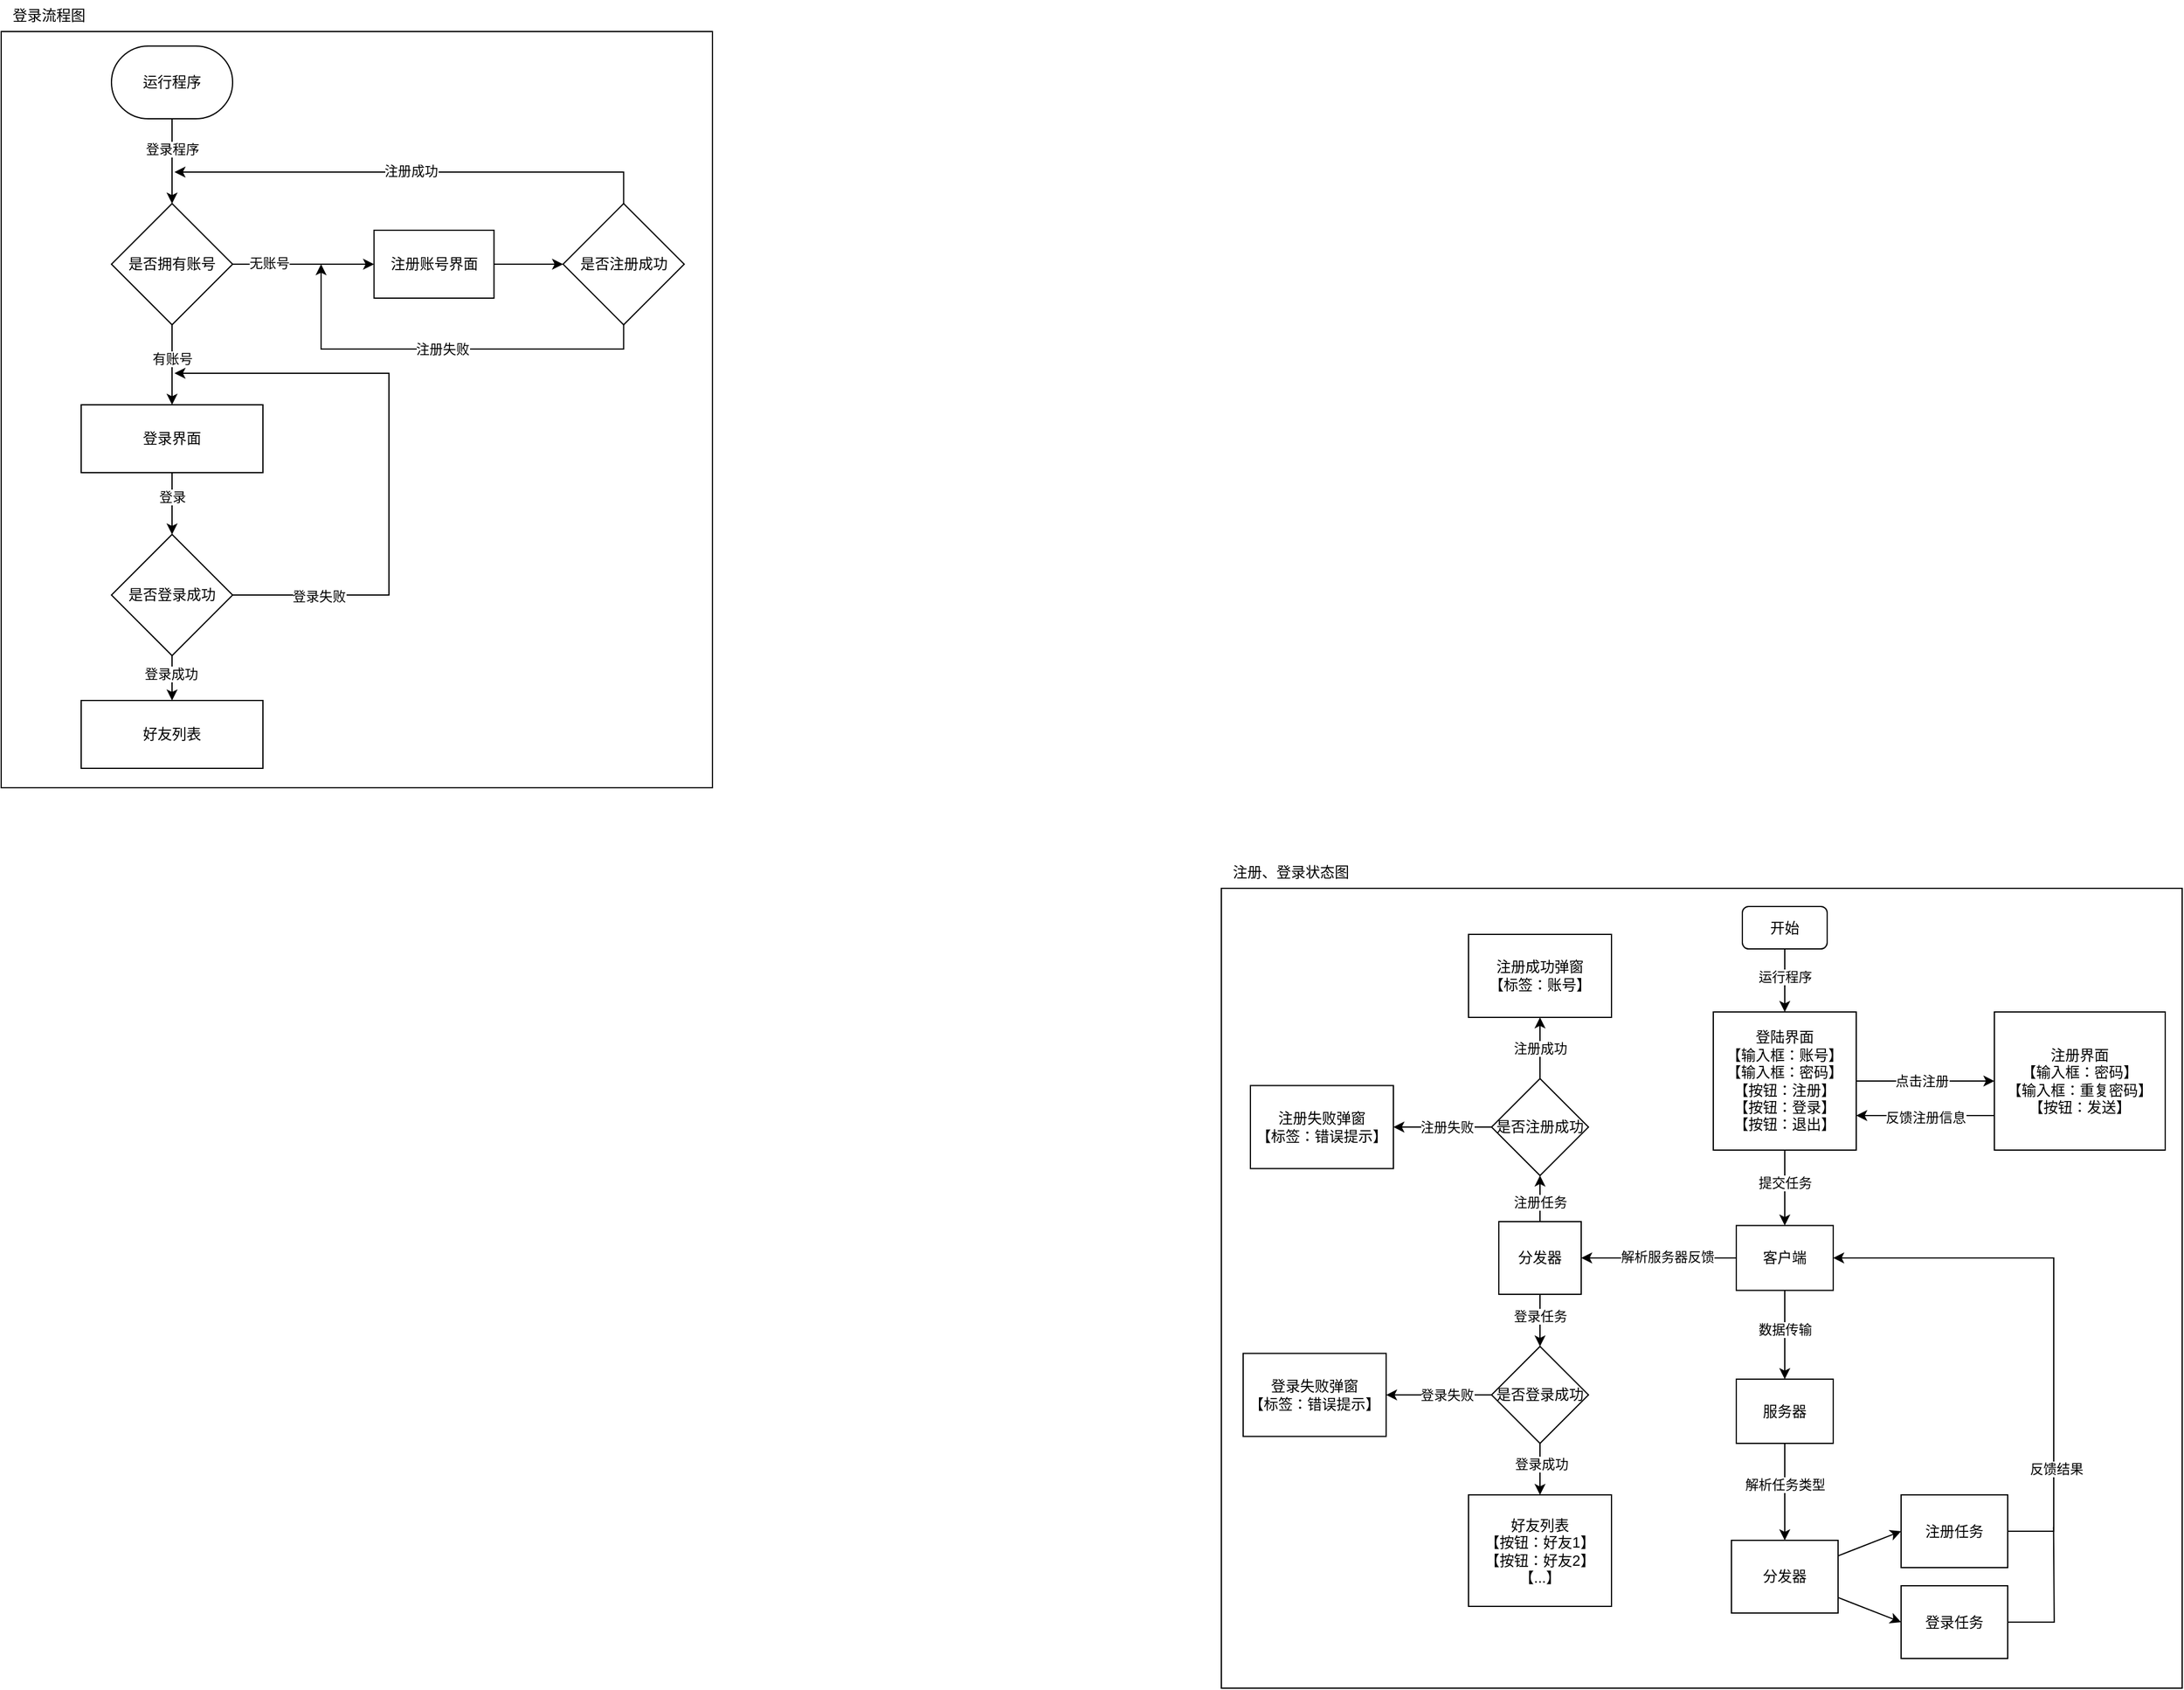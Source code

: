 <mxfile version="21.3.7" type="device">
  <diagram name="第 1 页" id="-pcc7TSKQSY1ZnjjxjJM">
    <mxGraphModel dx="2260" dy="1447" grid="0" gridSize="10" guides="1" tooltips="1" connect="1" arrows="1" fold="1" page="1" pageScale="1" pageWidth="1169" pageHeight="1654" math="0" shadow="0">
      <root>
        <mxCell id="0" />
        <mxCell id="1" parent="0" />
        <mxCell id="OYshVmjoTjNwrXOUMwYQ-70" value="&amp;nbsp;" style="rounded=0;whiteSpace=wrap;html=1;" parent="1" vertex="1">
          <mxGeometry x="1283" y="815" width="793" height="660" as="geometry" />
        </mxCell>
        <mxCell id="OYshVmjoTjNwrXOUMwYQ-69" value="注册、登录状态图" style="text;html=1;align=center;verticalAlign=middle;resizable=0;points=[];autosize=1;strokeColor=none;fillColor=none;" parent="1" vertex="1">
          <mxGeometry x="1283" y="789" width="114" height="26" as="geometry" />
        </mxCell>
        <mxCell id="OYshVmjoTjNwrXOUMwYQ-2" value="开始" style="rounded=1;whiteSpace=wrap;html=1;" parent="1" vertex="1">
          <mxGeometry x="1713" y="830" width="70" height="35" as="geometry" />
        </mxCell>
        <mxCell id="OYshVmjoTjNwrXOUMwYQ-3" value="登陆界面&lt;br&gt;【输入框：账号】&lt;br&gt;【输入框：密码】&lt;br&gt;【按钮：注册】&lt;br&gt;【按钮：登录】&lt;br&gt;【按钮：退出】" style="rounded=0;whiteSpace=wrap;html=1;" parent="1" vertex="1">
          <mxGeometry x="1689" y="917" width="118" height="114" as="geometry" />
        </mxCell>
        <mxCell id="OYshVmjoTjNwrXOUMwYQ-5" value="" style="edgeStyle=orthogonalEdgeStyle;rounded=0;orthogonalLoop=1;jettySize=auto;html=1;" parent="1" source="OYshVmjoTjNwrXOUMwYQ-2" target="OYshVmjoTjNwrXOUMwYQ-3" edge="1">
          <mxGeometry relative="1" as="geometry" />
        </mxCell>
        <mxCell id="OYshVmjoTjNwrXOUMwYQ-6" value="运行程序" style="edgeLabel;html=1;align=center;verticalAlign=middle;resizable=0;points=[];" parent="OYshVmjoTjNwrXOUMwYQ-5" vertex="1" connectable="0">
          <mxGeometry x="0.194" y="1" relative="1" as="geometry">
            <mxPoint x="-1" y="-8" as="offset" />
          </mxGeometry>
        </mxCell>
        <mxCell id="OYshVmjoTjNwrXOUMwYQ-39" style="edgeStyle=orthogonalEdgeStyle;rounded=0;orthogonalLoop=1;jettySize=auto;html=1;entryX=1;entryY=0.75;entryDx=0;entryDy=0;exitX=0;exitY=0.75;exitDx=0;exitDy=0;" parent="1" source="OYshVmjoTjNwrXOUMwYQ-4" target="OYshVmjoTjNwrXOUMwYQ-3" edge="1">
          <mxGeometry relative="1" as="geometry" />
        </mxCell>
        <mxCell id="OYshVmjoTjNwrXOUMwYQ-40" value="反馈注册信息" style="edgeLabel;html=1;align=center;verticalAlign=middle;resizable=0;points=[];" parent="OYshVmjoTjNwrXOUMwYQ-39" vertex="1" connectable="0">
          <mxGeometry x="0.299" relative="1" as="geometry">
            <mxPoint x="17" y="1" as="offset" />
          </mxGeometry>
        </mxCell>
        <mxCell id="OYshVmjoTjNwrXOUMwYQ-4" value="注册界面&lt;br&gt;【输入框：密码】&lt;br&gt;【输入框：重复密码】&lt;br&gt;【按钮：发送】" style="rounded=0;whiteSpace=wrap;html=1;" parent="1" vertex="1">
          <mxGeometry x="1921" y="917" width="141" height="114" as="geometry" />
        </mxCell>
        <mxCell id="OYshVmjoTjNwrXOUMwYQ-7" value="" style="edgeStyle=orthogonalEdgeStyle;rounded=0;orthogonalLoop=1;jettySize=auto;html=1;" parent="1" source="OYshVmjoTjNwrXOUMwYQ-3" target="OYshVmjoTjNwrXOUMwYQ-4" edge="1">
          <mxGeometry relative="1" as="geometry" />
        </mxCell>
        <mxCell id="OYshVmjoTjNwrXOUMwYQ-8" value="点击注册" style="edgeLabel;html=1;align=center;verticalAlign=middle;resizable=0;points=[];" parent="OYshVmjoTjNwrXOUMwYQ-7" vertex="1" connectable="0">
          <mxGeometry x="-0.188" y="1" relative="1" as="geometry">
            <mxPoint x="7" y="1" as="offset" />
          </mxGeometry>
        </mxCell>
        <mxCell id="OYshVmjoTjNwrXOUMwYQ-15" value="好友列表&lt;br&gt;【按钮：好友1】&lt;br&gt;【按钮：好友2】&lt;br&gt;【...】&lt;br&gt;" style="rounded=0;whiteSpace=wrap;html=1;" parent="1" vertex="1">
          <mxGeometry x="1487" y="1315.5" width="118" height="92" as="geometry" />
        </mxCell>
        <mxCell id="OYshVmjoTjNwrXOUMwYQ-21" value="客户端" style="rounded=0;whiteSpace=wrap;html=1;" parent="1" vertex="1">
          <mxGeometry x="1708" y="1093.25" width="80" height="53.5" as="geometry" />
        </mxCell>
        <mxCell id="OYshVmjoTjNwrXOUMwYQ-17" value="" style="rounded=0;orthogonalLoop=1;jettySize=auto;html=1;exitX=0.5;exitY=1;exitDx=0;exitDy=0;entryX=0.5;entryY=0;entryDx=0;entryDy=0;" parent="1" source="OYshVmjoTjNwrXOUMwYQ-3" target="OYshVmjoTjNwrXOUMwYQ-21" edge="1">
          <mxGeometry relative="1" as="geometry" />
        </mxCell>
        <mxCell id="OYshVmjoTjNwrXOUMwYQ-18" value="提交任务" style="edgeLabel;html=1;align=center;verticalAlign=middle;resizable=0;points=[];" parent="OYshVmjoTjNwrXOUMwYQ-17" vertex="1" connectable="0">
          <mxGeometry x="-0.235" y="1" relative="1" as="geometry">
            <mxPoint x="-1" y="3" as="offset" />
          </mxGeometry>
        </mxCell>
        <mxCell id="OYshVmjoTjNwrXOUMwYQ-22" value="服务器" style="rounded=0;whiteSpace=wrap;html=1;" parent="1" vertex="1">
          <mxGeometry x="1708" y="1220" width="80" height="53" as="geometry" />
        </mxCell>
        <mxCell id="OYshVmjoTjNwrXOUMwYQ-23" value="" style="edgeStyle=orthogonalEdgeStyle;rounded=0;orthogonalLoop=1;jettySize=auto;html=1;" parent="1" source="OYshVmjoTjNwrXOUMwYQ-21" target="OYshVmjoTjNwrXOUMwYQ-22" edge="1">
          <mxGeometry relative="1" as="geometry" />
        </mxCell>
        <mxCell id="OYshVmjoTjNwrXOUMwYQ-24" value="数据传输" style="edgeLabel;html=1;align=center;verticalAlign=middle;resizable=0;points=[];" parent="OYshVmjoTjNwrXOUMwYQ-23" vertex="1" connectable="0">
          <mxGeometry x="-0.123" relative="1" as="geometry">
            <mxPoint as="offset" />
          </mxGeometry>
        </mxCell>
        <mxCell id="OYshVmjoTjNwrXOUMwYQ-25" value="分发器" style="rounded=0;whiteSpace=wrap;html=1;" parent="1" vertex="1">
          <mxGeometry x="1704" y="1353" width="88" height="60" as="geometry" />
        </mxCell>
        <mxCell id="OYshVmjoTjNwrXOUMwYQ-26" value="" style="edgeStyle=orthogonalEdgeStyle;rounded=0;orthogonalLoop=1;jettySize=auto;html=1;" parent="1" source="OYshVmjoTjNwrXOUMwYQ-22" target="OYshVmjoTjNwrXOUMwYQ-25" edge="1">
          <mxGeometry relative="1" as="geometry" />
        </mxCell>
        <mxCell id="OYshVmjoTjNwrXOUMwYQ-27" value="解析任务类型" style="edgeLabel;html=1;align=center;verticalAlign=middle;resizable=0;points=[];" parent="OYshVmjoTjNwrXOUMwYQ-26" vertex="1" connectable="0">
          <mxGeometry x="-0.152" relative="1" as="geometry">
            <mxPoint as="offset" />
          </mxGeometry>
        </mxCell>
        <mxCell id="OYshVmjoTjNwrXOUMwYQ-34" style="edgeStyle=orthogonalEdgeStyle;rounded=0;orthogonalLoop=1;jettySize=auto;html=1;entryX=1;entryY=0.5;entryDx=0;entryDy=0;" parent="1" source="OYshVmjoTjNwrXOUMwYQ-28" target="OYshVmjoTjNwrXOUMwYQ-21" edge="1">
          <mxGeometry relative="1" as="geometry">
            <mxPoint x="1970" y="1115" as="targetPoint" />
            <Array as="points">
              <mxPoint x="1970" y="1346" />
              <mxPoint x="1970" y="1120" />
            </Array>
          </mxGeometry>
        </mxCell>
        <mxCell id="OYshVmjoTjNwrXOUMwYQ-37" value="反馈结果" style="edgeLabel;html=1;align=center;verticalAlign=middle;resizable=0;points=[];" parent="OYshVmjoTjNwrXOUMwYQ-34" vertex="1" connectable="0">
          <mxGeometry x="-0.026" relative="1" as="geometry">
            <mxPoint x="2" y="127" as="offset" />
          </mxGeometry>
        </mxCell>
        <mxCell id="OYshVmjoTjNwrXOUMwYQ-28" value="注册任务" style="rounded=0;whiteSpace=wrap;html=1;" parent="1" vertex="1">
          <mxGeometry x="1844" y="1315.5" width="88" height="60" as="geometry" />
        </mxCell>
        <mxCell id="OYshVmjoTjNwrXOUMwYQ-32" style="rounded=0;orthogonalLoop=1;jettySize=auto;html=1;entryX=0;entryY=0.5;entryDx=0;entryDy=0;" parent="1" source="OYshVmjoTjNwrXOUMwYQ-25" target="OYshVmjoTjNwrXOUMwYQ-28" edge="1">
          <mxGeometry relative="1" as="geometry" />
        </mxCell>
        <mxCell id="OYshVmjoTjNwrXOUMwYQ-35" style="edgeStyle=orthogonalEdgeStyle;rounded=0;orthogonalLoop=1;jettySize=auto;html=1;endArrow=none;endFill=0;" parent="1" source="OYshVmjoTjNwrXOUMwYQ-29" edge="1">
          <mxGeometry relative="1" as="geometry">
            <mxPoint x="1969.857" y="1342" as="targetPoint" />
          </mxGeometry>
        </mxCell>
        <mxCell id="OYshVmjoTjNwrXOUMwYQ-29" value="登录任务" style="rounded=0;whiteSpace=wrap;html=1;" parent="1" vertex="1">
          <mxGeometry x="1844" y="1390.5" width="88" height="60" as="geometry" />
        </mxCell>
        <mxCell id="OYshVmjoTjNwrXOUMwYQ-33" style="rounded=0;orthogonalLoop=1;jettySize=auto;html=1;entryX=0;entryY=0.5;entryDx=0;entryDy=0;" parent="1" source="OYshVmjoTjNwrXOUMwYQ-25" target="OYshVmjoTjNwrXOUMwYQ-29" edge="1">
          <mxGeometry relative="1" as="geometry" />
        </mxCell>
        <mxCell id="OYshVmjoTjNwrXOUMwYQ-41" value="分发器" style="rounded=0;whiteSpace=wrap;html=1;" parent="1" vertex="1">
          <mxGeometry x="1512" y="1090" width="68" height="60" as="geometry" />
        </mxCell>
        <mxCell id="OYshVmjoTjNwrXOUMwYQ-42" value="" style="edgeStyle=orthogonalEdgeStyle;rounded=0;orthogonalLoop=1;jettySize=auto;html=1;" parent="1" source="OYshVmjoTjNwrXOUMwYQ-21" target="OYshVmjoTjNwrXOUMwYQ-41" edge="1">
          <mxGeometry relative="1" as="geometry" />
        </mxCell>
        <mxCell id="OYshVmjoTjNwrXOUMwYQ-43" value="解析服务器反馈" style="edgeLabel;html=1;align=center;verticalAlign=middle;resizable=0;points=[];" parent="OYshVmjoTjNwrXOUMwYQ-42" vertex="1" connectable="0">
          <mxGeometry x="-0.102" y="-1" relative="1" as="geometry">
            <mxPoint as="offset" />
          </mxGeometry>
        </mxCell>
        <mxCell id="OYshVmjoTjNwrXOUMwYQ-44" value="注册成功弹窗&lt;br&gt;【标签：账号】" style="rounded=0;whiteSpace=wrap;html=1;" parent="1" vertex="1">
          <mxGeometry x="1487" y="853" width="118" height="68.5" as="geometry" />
        </mxCell>
        <mxCell id="OYshVmjoTjNwrXOUMwYQ-45" value="注册失败弹窗&lt;br&gt;【标签：错误提示】" style="rounded=0;whiteSpace=wrap;html=1;" parent="1" vertex="1">
          <mxGeometry x="1307" y="977.75" width="118" height="68.5" as="geometry" />
        </mxCell>
        <mxCell id="OYshVmjoTjNwrXOUMwYQ-49" value="注册成功" style="edgeStyle=orthogonalEdgeStyle;rounded=0;orthogonalLoop=1;jettySize=auto;html=1;exitX=0.5;exitY=0;exitDx=0;exitDy=0;" parent="1" source="OYshVmjoTjNwrXOUMwYQ-65" target="OYshVmjoTjNwrXOUMwYQ-44" edge="1">
          <mxGeometry relative="1" as="geometry" />
        </mxCell>
        <mxCell id="OYshVmjoTjNwrXOUMwYQ-50" style="edgeStyle=orthogonalEdgeStyle;rounded=0;orthogonalLoop=1;jettySize=auto;html=1;entryX=1;entryY=0.5;entryDx=0;entryDy=0;exitX=0;exitY=0.5;exitDx=0;exitDy=0;" parent="1" source="OYshVmjoTjNwrXOUMwYQ-65" target="OYshVmjoTjNwrXOUMwYQ-45" edge="1">
          <mxGeometry relative="1" as="geometry" />
        </mxCell>
        <mxCell id="OYshVmjoTjNwrXOUMwYQ-51" value="注册失败" style="edgeLabel;html=1;align=center;verticalAlign=middle;resizable=0;points=[];" parent="OYshVmjoTjNwrXOUMwYQ-50" vertex="1" connectable="0">
          <mxGeometry x="-0.578" y="1" relative="1" as="geometry">
            <mxPoint x="-20" y="-1" as="offset" />
          </mxGeometry>
        </mxCell>
        <mxCell id="OYshVmjoTjNwrXOUMwYQ-54" value="登录失败弹窗&lt;br&gt;【标签：错误提示】" style="rounded=0;whiteSpace=wrap;html=1;" parent="1" vertex="1">
          <mxGeometry x="1301" y="1198.75" width="118" height="68.5" as="geometry" />
        </mxCell>
        <mxCell id="OYshVmjoTjNwrXOUMwYQ-60" value="" style="edgeStyle=orthogonalEdgeStyle;rounded=0;orthogonalLoop=1;jettySize=auto;html=1;" parent="1" source="OYshVmjoTjNwrXOUMwYQ-55" target="OYshVmjoTjNwrXOUMwYQ-15" edge="1">
          <mxGeometry relative="1" as="geometry" />
        </mxCell>
        <mxCell id="OYshVmjoTjNwrXOUMwYQ-61" value="登录成功" style="edgeLabel;html=1;align=center;verticalAlign=middle;resizable=0;points=[];" parent="OYshVmjoTjNwrXOUMwYQ-60" vertex="1" connectable="0">
          <mxGeometry x="-0.209" y="1" relative="1" as="geometry">
            <mxPoint as="offset" />
          </mxGeometry>
        </mxCell>
        <mxCell id="OYshVmjoTjNwrXOUMwYQ-62" value="" style="edgeStyle=orthogonalEdgeStyle;rounded=0;orthogonalLoop=1;jettySize=auto;html=1;" parent="1" source="OYshVmjoTjNwrXOUMwYQ-55" target="OYshVmjoTjNwrXOUMwYQ-54" edge="1">
          <mxGeometry relative="1" as="geometry" />
        </mxCell>
        <mxCell id="OYshVmjoTjNwrXOUMwYQ-63" value="登录失败" style="edgeLabel;html=1;align=center;verticalAlign=middle;resizable=0;points=[];" parent="OYshVmjoTjNwrXOUMwYQ-62" vertex="1" connectable="0">
          <mxGeometry x="-0.15" relative="1" as="geometry">
            <mxPoint as="offset" />
          </mxGeometry>
        </mxCell>
        <mxCell id="OYshVmjoTjNwrXOUMwYQ-55" value="是否登录成功" style="rhombus;whiteSpace=wrap;html=1;" parent="1" vertex="1">
          <mxGeometry x="1506" y="1193" width="80" height="80" as="geometry" />
        </mxCell>
        <mxCell id="OYshVmjoTjNwrXOUMwYQ-58" value="" style="edgeStyle=orthogonalEdgeStyle;rounded=0;orthogonalLoop=1;jettySize=auto;html=1;" parent="1" source="OYshVmjoTjNwrXOUMwYQ-41" target="OYshVmjoTjNwrXOUMwYQ-55" edge="1">
          <mxGeometry relative="1" as="geometry" />
        </mxCell>
        <mxCell id="OYshVmjoTjNwrXOUMwYQ-59" value="登录任务" style="edgeLabel;html=1;align=center;verticalAlign=middle;resizable=0;points=[];" parent="OYshVmjoTjNwrXOUMwYQ-58" vertex="1" connectable="0">
          <mxGeometry x="-0.171" relative="1" as="geometry">
            <mxPoint as="offset" />
          </mxGeometry>
        </mxCell>
        <mxCell id="OYshVmjoTjNwrXOUMwYQ-65" value="是否注册成功" style="rhombus;whiteSpace=wrap;html=1;" parent="1" vertex="1">
          <mxGeometry x="1506" y="972" width="80" height="80" as="geometry" />
        </mxCell>
        <mxCell id="OYshVmjoTjNwrXOUMwYQ-66" value="" style="edgeStyle=orthogonalEdgeStyle;rounded=0;orthogonalLoop=1;jettySize=auto;html=1;" parent="1" source="OYshVmjoTjNwrXOUMwYQ-41" target="OYshVmjoTjNwrXOUMwYQ-65" edge="1">
          <mxGeometry relative="1" as="geometry" />
        </mxCell>
        <mxCell id="OYshVmjoTjNwrXOUMwYQ-67" value="注册任务" style="edgeLabel;html=1;align=center;verticalAlign=middle;resizable=0;points=[];" parent="OYshVmjoTjNwrXOUMwYQ-66" vertex="1" connectable="0">
          <mxGeometry x="-0.703" relative="1" as="geometry">
            <mxPoint y="-10" as="offset" />
          </mxGeometry>
        </mxCell>
        <mxCell id="iRWGF2Xtoqt86xvSLsCe-33" value="" style="rounded=0;whiteSpace=wrap;html=1;" parent="1" vertex="1">
          <mxGeometry x="276" y="108" width="587" height="624" as="geometry" />
        </mxCell>
        <mxCell id="iRWGF2Xtoqt86xvSLsCe-2" value="运行程序" style="strokeWidth=1;html=1;shape=mxgraph.flowchart.terminator;whiteSpace=wrap;" parent="1" vertex="1">
          <mxGeometry x="367" y="120" width="100" height="60" as="geometry" />
        </mxCell>
        <mxCell id="iRWGF2Xtoqt86xvSLsCe-3" value="登录界面" style="rounded=0;whiteSpace=wrap;html=1;" parent="1" vertex="1">
          <mxGeometry x="342" y="416" width="150" height="56" as="geometry" />
        </mxCell>
        <mxCell id="iRWGF2Xtoqt86xvSLsCe-21" style="edgeStyle=orthogonalEdgeStyle;rounded=0;orthogonalLoop=1;jettySize=auto;html=1;exitX=0.5;exitY=1;exitDx=0;exitDy=0;exitPerimeter=0;entryX=0.5;entryY=0;entryDx=0;entryDy=0;" parent="1" source="iRWGF2Xtoqt86xvSLsCe-6" target="iRWGF2Xtoqt86xvSLsCe-3" edge="1">
          <mxGeometry relative="1" as="geometry" />
        </mxCell>
        <mxCell id="iRWGF2Xtoqt86xvSLsCe-22" value="有账号" style="edgeLabel;html=1;align=center;verticalAlign=middle;resizable=0;points=[];" parent="iRWGF2Xtoqt86xvSLsCe-21" vertex="1" connectable="0">
          <mxGeometry x="-0.168" relative="1" as="geometry">
            <mxPoint as="offset" />
          </mxGeometry>
        </mxCell>
        <mxCell id="iRWGF2Xtoqt86xvSLsCe-6" value="是否拥有账号" style="strokeWidth=1;html=1;shape=mxgraph.flowchart.decision;whiteSpace=wrap;" parent="1" vertex="1">
          <mxGeometry x="367" y="250" width="100" height="100" as="geometry" />
        </mxCell>
        <mxCell id="iRWGF2Xtoqt86xvSLsCe-8" value="" style="edgeStyle=orthogonalEdgeStyle;rounded=0;orthogonalLoop=1;jettySize=auto;html=1;" parent="1" source="iRWGF2Xtoqt86xvSLsCe-2" target="iRWGF2Xtoqt86xvSLsCe-6" edge="1">
          <mxGeometry relative="1" as="geometry" />
        </mxCell>
        <mxCell id="iRWGF2Xtoqt86xvSLsCe-16" value="登录程序" style="edgeLabel;html=1;align=center;verticalAlign=middle;resizable=0;points=[];" parent="iRWGF2Xtoqt86xvSLsCe-8" vertex="1" connectable="0">
          <mxGeometry x="-0.233" y="-1" relative="1" as="geometry">
            <mxPoint x="1" y="-2" as="offset" />
          </mxGeometry>
        </mxCell>
        <mxCell id="iRWGF2Xtoqt86xvSLsCe-7" value="注册账号界面" style="rounded=0;whiteSpace=wrap;html=1;" parent="1" vertex="1">
          <mxGeometry x="583.71" y="272" width="99" height="56" as="geometry" />
        </mxCell>
        <mxCell id="iRWGF2Xtoqt86xvSLsCe-9" value="" style="edgeStyle=orthogonalEdgeStyle;rounded=0;orthogonalLoop=1;jettySize=auto;html=1;" parent="1" source="iRWGF2Xtoqt86xvSLsCe-6" target="iRWGF2Xtoqt86xvSLsCe-7" edge="1">
          <mxGeometry relative="1" as="geometry" />
        </mxCell>
        <mxCell id="iRWGF2Xtoqt86xvSLsCe-20" value="无账号" style="edgeLabel;html=1;align=center;verticalAlign=middle;resizable=0;points=[];" parent="iRWGF2Xtoqt86xvSLsCe-9" vertex="1" connectable="0">
          <mxGeometry x="-0.674" y="1" relative="1" as="geometry">
            <mxPoint x="11" as="offset" />
          </mxGeometry>
        </mxCell>
        <mxCell id="iRWGF2Xtoqt86xvSLsCe-17" style="edgeStyle=orthogonalEdgeStyle;rounded=0;orthogonalLoop=1;jettySize=auto;html=1;exitX=0.5;exitY=0;exitDx=0;exitDy=0;exitPerimeter=0;" parent="1" source="iRWGF2Xtoqt86xvSLsCe-10" edge="1">
          <mxGeometry relative="1" as="geometry">
            <mxPoint x="419" y="224" as="targetPoint" />
            <Array as="points">
              <mxPoint x="790" y="224" />
            </Array>
          </mxGeometry>
        </mxCell>
        <mxCell id="iRWGF2Xtoqt86xvSLsCe-18" value="注册成功" style="edgeLabel;html=1;align=center;verticalAlign=middle;resizable=0;points=[];" parent="iRWGF2Xtoqt86xvSLsCe-17" vertex="1" connectable="0">
          <mxGeometry x="0.018" y="-1" relative="1" as="geometry">
            <mxPoint as="offset" />
          </mxGeometry>
        </mxCell>
        <mxCell id="iRWGF2Xtoqt86xvSLsCe-19" value="注册失败" style="edgeStyle=orthogonalEdgeStyle;rounded=0;orthogonalLoop=1;jettySize=auto;html=1;exitX=0.5;exitY=1;exitDx=0;exitDy=0;exitPerimeter=0;" parent="1" source="iRWGF2Xtoqt86xvSLsCe-10" edge="1">
          <mxGeometry relative="1" as="geometry">
            <mxPoint x="539.996" y="300" as="targetPoint" />
            <Array as="points">
              <mxPoint x="789.71" y="370" />
              <mxPoint x="539.71" y="370" />
            </Array>
          </mxGeometry>
        </mxCell>
        <mxCell id="iRWGF2Xtoqt86xvSLsCe-10" value="是否注册成功" style="strokeWidth=1;html=1;shape=mxgraph.flowchart.decision;whiteSpace=wrap;" parent="1" vertex="1">
          <mxGeometry x="739.71" y="250" width="100" height="100" as="geometry" />
        </mxCell>
        <mxCell id="iRWGF2Xtoqt86xvSLsCe-11" value="" style="edgeStyle=orthogonalEdgeStyle;rounded=0;orthogonalLoop=1;jettySize=auto;html=1;" parent="1" source="iRWGF2Xtoqt86xvSLsCe-7" target="iRWGF2Xtoqt86xvSLsCe-10" edge="1">
          <mxGeometry relative="1" as="geometry" />
        </mxCell>
        <mxCell id="iRWGF2Xtoqt86xvSLsCe-28" style="edgeStyle=orthogonalEdgeStyle;rounded=0;orthogonalLoop=1;jettySize=auto;html=1;exitX=1;exitY=0.5;exitDx=0;exitDy=0;exitPerimeter=0;" parent="1" source="iRWGF2Xtoqt86xvSLsCe-23" edge="1">
          <mxGeometry relative="1" as="geometry">
            <mxPoint x="419" y="390" as="targetPoint" />
            <Array as="points">
              <mxPoint x="596" y="573" />
              <mxPoint x="596" y="390" />
            </Array>
          </mxGeometry>
        </mxCell>
        <mxCell id="iRWGF2Xtoqt86xvSLsCe-29" value="登录失败" style="edgeLabel;html=1;align=center;verticalAlign=middle;resizable=0;points=[];" parent="iRWGF2Xtoqt86xvSLsCe-28" vertex="1" connectable="0">
          <mxGeometry x="-0.71" y="-1" relative="1" as="geometry">
            <mxPoint as="offset" />
          </mxGeometry>
        </mxCell>
        <mxCell id="iRWGF2Xtoqt86xvSLsCe-23" value="是否登录成功" style="strokeWidth=1;html=1;shape=mxgraph.flowchart.decision;whiteSpace=wrap;" parent="1" vertex="1">
          <mxGeometry x="367" y="523" width="100" height="100" as="geometry" />
        </mxCell>
        <mxCell id="iRWGF2Xtoqt86xvSLsCe-24" value="" style="edgeStyle=orthogonalEdgeStyle;rounded=0;orthogonalLoop=1;jettySize=auto;html=1;" parent="1" source="iRWGF2Xtoqt86xvSLsCe-3" target="iRWGF2Xtoqt86xvSLsCe-23" edge="1">
          <mxGeometry relative="1" as="geometry" />
        </mxCell>
        <mxCell id="iRWGF2Xtoqt86xvSLsCe-25" value="登录" style="edgeLabel;html=1;align=center;verticalAlign=middle;resizable=0;points=[];" parent="iRWGF2Xtoqt86xvSLsCe-24" vertex="1" connectable="0">
          <mxGeometry x="0.206" y="-1" relative="1" as="geometry">
            <mxPoint x="1" y="-11" as="offset" />
          </mxGeometry>
        </mxCell>
        <mxCell id="iRWGF2Xtoqt86xvSLsCe-30" value="好友列表" style="rounded=0;whiteSpace=wrap;html=1;" parent="1" vertex="1">
          <mxGeometry x="342" y="660" width="150" height="56" as="geometry" />
        </mxCell>
        <mxCell id="iRWGF2Xtoqt86xvSLsCe-31" value="" style="edgeStyle=orthogonalEdgeStyle;rounded=0;orthogonalLoop=1;jettySize=auto;html=1;" parent="1" source="iRWGF2Xtoqt86xvSLsCe-23" target="iRWGF2Xtoqt86xvSLsCe-30" edge="1">
          <mxGeometry relative="1" as="geometry" />
        </mxCell>
        <mxCell id="iRWGF2Xtoqt86xvSLsCe-32" value="登录成功" style="edgeLabel;html=1;align=center;verticalAlign=middle;resizable=0;points=[];" parent="iRWGF2Xtoqt86xvSLsCe-31" vertex="1" connectable="0">
          <mxGeometry x="-0.316" y="-1" relative="1" as="geometry">
            <mxPoint as="offset" />
          </mxGeometry>
        </mxCell>
        <mxCell id="iRWGF2Xtoqt86xvSLsCe-34" value="登录流程图" style="text;html=1;align=center;verticalAlign=middle;resizable=0;points=[];autosize=1;strokeColor=none;fillColor=none;" parent="1" vertex="1">
          <mxGeometry x="276" y="82" width="78" height="26" as="geometry" />
        </mxCell>
      </root>
    </mxGraphModel>
  </diagram>
</mxfile>
